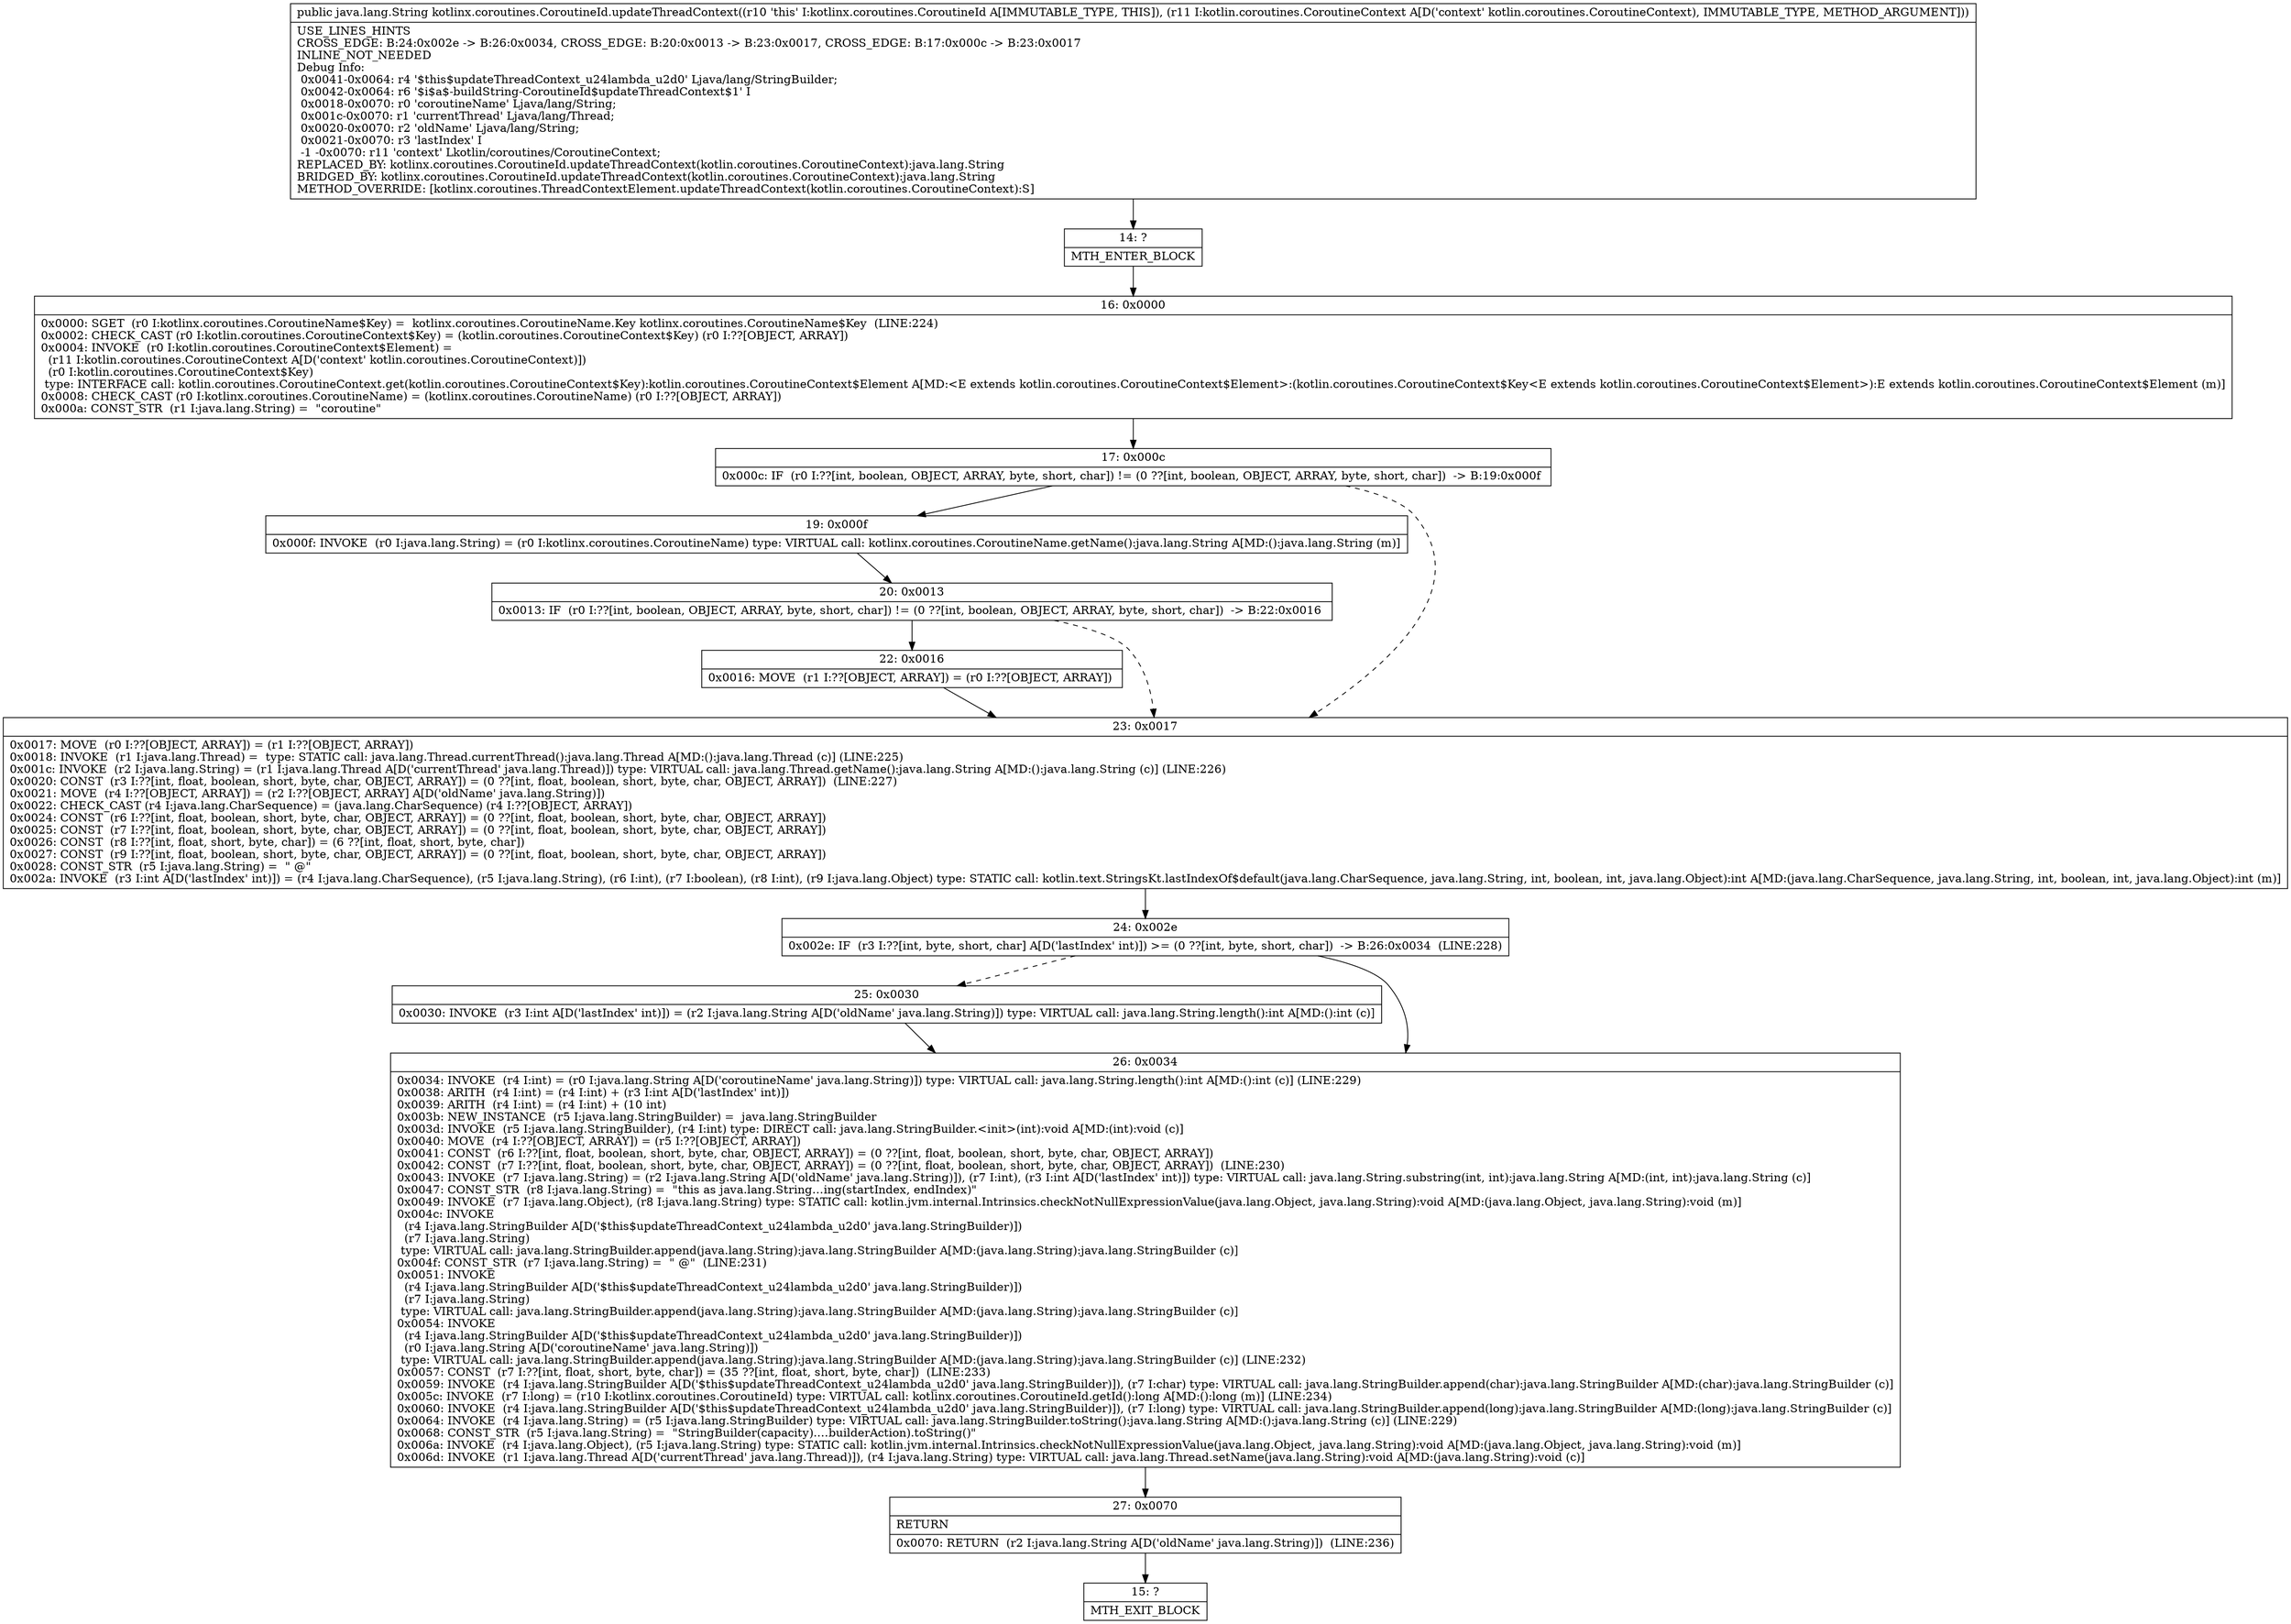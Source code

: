 digraph "CFG forkotlinx.coroutines.CoroutineId.updateThreadContext(Lkotlin\/coroutines\/CoroutineContext;)Ljava\/lang\/String;" {
Node_14 [shape=record,label="{14\:\ ?|MTH_ENTER_BLOCK\l}"];
Node_16 [shape=record,label="{16\:\ 0x0000|0x0000: SGET  (r0 I:kotlinx.coroutines.CoroutineName$Key) =  kotlinx.coroutines.CoroutineName.Key kotlinx.coroutines.CoroutineName$Key  (LINE:224)\l0x0002: CHECK_CAST (r0 I:kotlin.coroutines.CoroutineContext$Key) = (kotlin.coroutines.CoroutineContext$Key) (r0 I:??[OBJECT, ARRAY]) \l0x0004: INVOKE  (r0 I:kotlin.coroutines.CoroutineContext$Element) = \l  (r11 I:kotlin.coroutines.CoroutineContext A[D('context' kotlin.coroutines.CoroutineContext)])\l  (r0 I:kotlin.coroutines.CoroutineContext$Key)\l type: INTERFACE call: kotlin.coroutines.CoroutineContext.get(kotlin.coroutines.CoroutineContext$Key):kotlin.coroutines.CoroutineContext$Element A[MD:\<E extends kotlin.coroutines.CoroutineContext$Element\>:(kotlin.coroutines.CoroutineContext$Key\<E extends kotlin.coroutines.CoroutineContext$Element\>):E extends kotlin.coroutines.CoroutineContext$Element (m)]\l0x0008: CHECK_CAST (r0 I:kotlinx.coroutines.CoroutineName) = (kotlinx.coroutines.CoroutineName) (r0 I:??[OBJECT, ARRAY]) \l0x000a: CONST_STR  (r1 I:java.lang.String) =  \"coroutine\" \l}"];
Node_17 [shape=record,label="{17\:\ 0x000c|0x000c: IF  (r0 I:??[int, boolean, OBJECT, ARRAY, byte, short, char]) != (0 ??[int, boolean, OBJECT, ARRAY, byte, short, char])  \-\> B:19:0x000f \l}"];
Node_19 [shape=record,label="{19\:\ 0x000f|0x000f: INVOKE  (r0 I:java.lang.String) = (r0 I:kotlinx.coroutines.CoroutineName) type: VIRTUAL call: kotlinx.coroutines.CoroutineName.getName():java.lang.String A[MD:():java.lang.String (m)]\l}"];
Node_20 [shape=record,label="{20\:\ 0x0013|0x0013: IF  (r0 I:??[int, boolean, OBJECT, ARRAY, byte, short, char]) != (0 ??[int, boolean, OBJECT, ARRAY, byte, short, char])  \-\> B:22:0x0016 \l}"];
Node_22 [shape=record,label="{22\:\ 0x0016|0x0016: MOVE  (r1 I:??[OBJECT, ARRAY]) = (r0 I:??[OBJECT, ARRAY]) \l}"];
Node_23 [shape=record,label="{23\:\ 0x0017|0x0017: MOVE  (r0 I:??[OBJECT, ARRAY]) = (r1 I:??[OBJECT, ARRAY]) \l0x0018: INVOKE  (r1 I:java.lang.Thread) =  type: STATIC call: java.lang.Thread.currentThread():java.lang.Thread A[MD:():java.lang.Thread (c)] (LINE:225)\l0x001c: INVOKE  (r2 I:java.lang.String) = (r1 I:java.lang.Thread A[D('currentThread' java.lang.Thread)]) type: VIRTUAL call: java.lang.Thread.getName():java.lang.String A[MD:():java.lang.String (c)] (LINE:226)\l0x0020: CONST  (r3 I:??[int, float, boolean, short, byte, char, OBJECT, ARRAY]) = (0 ??[int, float, boolean, short, byte, char, OBJECT, ARRAY])  (LINE:227)\l0x0021: MOVE  (r4 I:??[OBJECT, ARRAY]) = (r2 I:??[OBJECT, ARRAY] A[D('oldName' java.lang.String)]) \l0x0022: CHECK_CAST (r4 I:java.lang.CharSequence) = (java.lang.CharSequence) (r4 I:??[OBJECT, ARRAY]) \l0x0024: CONST  (r6 I:??[int, float, boolean, short, byte, char, OBJECT, ARRAY]) = (0 ??[int, float, boolean, short, byte, char, OBJECT, ARRAY]) \l0x0025: CONST  (r7 I:??[int, float, boolean, short, byte, char, OBJECT, ARRAY]) = (0 ??[int, float, boolean, short, byte, char, OBJECT, ARRAY]) \l0x0026: CONST  (r8 I:??[int, float, short, byte, char]) = (6 ??[int, float, short, byte, char]) \l0x0027: CONST  (r9 I:??[int, float, boolean, short, byte, char, OBJECT, ARRAY]) = (0 ??[int, float, boolean, short, byte, char, OBJECT, ARRAY]) \l0x0028: CONST_STR  (r5 I:java.lang.String) =  \" @\" \l0x002a: INVOKE  (r3 I:int A[D('lastIndex' int)]) = (r4 I:java.lang.CharSequence), (r5 I:java.lang.String), (r6 I:int), (r7 I:boolean), (r8 I:int), (r9 I:java.lang.Object) type: STATIC call: kotlin.text.StringsKt.lastIndexOf$default(java.lang.CharSequence, java.lang.String, int, boolean, int, java.lang.Object):int A[MD:(java.lang.CharSequence, java.lang.String, int, boolean, int, java.lang.Object):int (m)]\l}"];
Node_24 [shape=record,label="{24\:\ 0x002e|0x002e: IF  (r3 I:??[int, byte, short, char] A[D('lastIndex' int)]) \>= (0 ??[int, byte, short, char])  \-\> B:26:0x0034  (LINE:228)\l}"];
Node_25 [shape=record,label="{25\:\ 0x0030|0x0030: INVOKE  (r3 I:int A[D('lastIndex' int)]) = (r2 I:java.lang.String A[D('oldName' java.lang.String)]) type: VIRTUAL call: java.lang.String.length():int A[MD:():int (c)]\l}"];
Node_26 [shape=record,label="{26\:\ 0x0034|0x0034: INVOKE  (r4 I:int) = (r0 I:java.lang.String A[D('coroutineName' java.lang.String)]) type: VIRTUAL call: java.lang.String.length():int A[MD:():int (c)] (LINE:229)\l0x0038: ARITH  (r4 I:int) = (r4 I:int) + (r3 I:int A[D('lastIndex' int)]) \l0x0039: ARITH  (r4 I:int) = (r4 I:int) + (10 int) \l0x003b: NEW_INSTANCE  (r5 I:java.lang.StringBuilder) =  java.lang.StringBuilder \l0x003d: INVOKE  (r5 I:java.lang.StringBuilder), (r4 I:int) type: DIRECT call: java.lang.StringBuilder.\<init\>(int):void A[MD:(int):void (c)]\l0x0040: MOVE  (r4 I:??[OBJECT, ARRAY]) = (r5 I:??[OBJECT, ARRAY]) \l0x0041: CONST  (r6 I:??[int, float, boolean, short, byte, char, OBJECT, ARRAY]) = (0 ??[int, float, boolean, short, byte, char, OBJECT, ARRAY]) \l0x0042: CONST  (r7 I:??[int, float, boolean, short, byte, char, OBJECT, ARRAY]) = (0 ??[int, float, boolean, short, byte, char, OBJECT, ARRAY])  (LINE:230)\l0x0043: INVOKE  (r7 I:java.lang.String) = (r2 I:java.lang.String A[D('oldName' java.lang.String)]), (r7 I:int), (r3 I:int A[D('lastIndex' int)]) type: VIRTUAL call: java.lang.String.substring(int, int):java.lang.String A[MD:(int, int):java.lang.String (c)]\l0x0047: CONST_STR  (r8 I:java.lang.String) =  \"this as java.lang.String…ing(startIndex, endIndex)\" \l0x0049: INVOKE  (r7 I:java.lang.Object), (r8 I:java.lang.String) type: STATIC call: kotlin.jvm.internal.Intrinsics.checkNotNullExpressionValue(java.lang.Object, java.lang.String):void A[MD:(java.lang.Object, java.lang.String):void (m)]\l0x004c: INVOKE  \l  (r4 I:java.lang.StringBuilder A[D('$this$updateThreadContext_u24lambda_u2d0' java.lang.StringBuilder)])\l  (r7 I:java.lang.String)\l type: VIRTUAL call: java.lang.StringBuilder.append(java.lang.String):java.lang.StringBuilder A[MD:(java.lang.String):java.lang.StringBuilder (c)]\l0x004f: CONST_STR  (r7 I:java.lang.String) =  \" @\"  (LINE:231)\l0x0051: INVOKE  \l  (r4 I:java.lang.StringBuilder A[D('$this$updateThreadContext_u24lambda_u2d0' java.lang.StringBuilder)])\l  (r7 I:java.lang.String)\l type: VIRTUAL call: java.lang.StringBuilder.append(java.lang.String):java.lang.StringBuilder A[MD:(java.lang.String):java.lang.StringBuilder (c)]\l0x0054: INVOKE  \l  (r4 I:java.lang.StringBuilder A[D('$this$updateThreadContext_u24lambda_u2d0' java.lang.StringBuilder)])\l  (r0 I:java.lang.String A[D('coroutineName' java.lang.String)])\l type: VIRTUAL call: java.lang.StringBuilder.append(java.lang.String):java.lang.StringBuilder A[MD:(java.lang.String):java.lang.StringBuilder (c)] (LINE:232)\l0x0057: CONST  (r7 I:??[int, float, short, byte, char]) = (35 ??[int, float, short, byte, char])  (LINE:233)\l0x0059: INVOKE  (r4 I:java.lang.StringBuilder A[D('$this$updateThreadContext_u24lambda_u2d0' java.lang.StringBuilder)]), (r7 I:char) type: VIRTUAL call: java.lang.StringBuilder.append(char):java.lang.StringBuilder A[MD:(char):java.lang.StringBuilder (c)]\l0x005c: INVOKE  (r7 I:long) = (r10 I:kotlinx.coroutines.CoroutineId) type: VIRTUAL call: kotlinx.coroutines.CoroutineId.getId():long A[MD:():long (m)] (LINE:234)\l0x0060: INVOKE  (r4 I:java.lang.StringBuilder A[D('$this$updateThreadContext_u24lambda_u2d0' java.lang.StringBuilder)]), (r7 I:long) type: VIRTUAL call: java.lang.StringBuilder.append(long):java.lang.StringBuilder A[MD:(long):java.lang.StringBuilder (c)]\l0x0064: INVOKE  (r4 I:java.lang.String) = (r5 I:java.lang.StringBuilder) type: VIRTUAL call: java.lang.StringBuilder.toString():java.lang.String A[MD:():java.lang.String (c)] (LINE:229)\l0x0068: CONST_STR  (r5 I:java.lang.String) =  \"StringBuilder(capacity).…builderAction).toString()\" \l0x006a: INVOKE  (r4 I:java.lang.Object), (r5 I:java.lang.String) type: STATIC call: kotlin.jvm.internal.Intrinsics.checkNotNullExpressionValue(java.lang.Object, java.lang.String):void A[MD:(java.lang.Object, java.lang.String):void (m)]\l0x006d: INVOKE  (r1 I:java.lang.Thread A[D('currentThread' java.lang.Thread)]), (r4 I:java.lang.String) type: VIRTUAL call: java.lang.Thread.setName(java.lang.String):void A[MD:(java.lang.String):void (c)]\l}"];
Node_27 [shape=record,label="{27\:\ 0x0070|RETURN\l|0x0070: RETURN  (r2 I:java.lang.String A[D('oldName' java.lang.String)])  (LINE:236)\l}"];
Node_15 [shape=record,label="{15\:\ ?|MTH_EXIT_BLOCK\l}"];
MethodNode[shape=record,label="{public java.lang.String kotlinx.coroutines.CoroutineId.updateThreadContext((r10 'this' I:kotlinx.coroutines.CoroutineId A[IMMUTABLE_TYPE, THIS]), (r11 I:kotlin.coroutines.CoroutineContext A[D('context' kotlin.coroutines.CoroutineContext), IMMUTABLE_TYPE, METHOD_ARGUMENT]))  | USE_LINES_HINTS\lCROSS_EDGE: B:24:0x002e \-\> B:26:0x0034, CROSS_EDGE: B:20:0x0013 \-\> B:23:0x0017, CROSS_EDGE: B:17:0x000c \-\> B:23:0x0017\lINLINE_NOT_NEEDED\lDebug Info:\l  0x0041\-0x0064: r4 '$this$updateThreadContext_u24lambda_u2d0' Ljava\/lang\/StringBuilder;\l  0x0042\-0x0064: r6 '$i$a$\-buildString\-CoroutineId$updateThreadContext$1' I\l  0x0018\-0x0070: r0 'coroutineName' Ljava\/lang\/String;\l  0x001c\-0x0070: r1 'currentThread' Ljava\/lang\/Thread;\l  0x0020\-0x0070: r2 'oldName' Ljava\/lang\/String;\l  0x0021\-0x0070: r3 'lastIndex' I\l  \-1 \-0x0070: r11 'context' Lkotlin\/coroutines\/CoroutineContext;\lREPLACED_BY: kotlinx.coroutines.CoroutineId.updateThreadContext(kotlin.coroutines.CoroutineContext):java.lang.String\lBRIDGED_BY: kotlinx.coroutines.CoroutineId.updateThreadContext(kotlin.coroutines.CoroutineContext):java.lang.String\lMETHOD_OVERRIDE: [kotlinx.coroutines.ThreadContextElement.updateThreadContext(kotlin.coroutines.CoroutineContext):S]\l}"];
MethodNode -> Node_14;Node_14 -> Node_16;
Node_16 -> Node_17;
Node_17 -> Node_19;
Node_17 -> Node_23[style=dashed];
Node_19 -> Node_20;
Node_20 -> Node_22;
Node_20 -> Node_23[style=dashed];
Node_22 -> Node_23;
Node_23 -> Node_24;
Node_24 -> Node_25[style=dashed];
Node_24 -> Node_26;
Node_25 -> Node_26;
Node_26 -> Node_27;
Node_27 -> Node_15;
}

